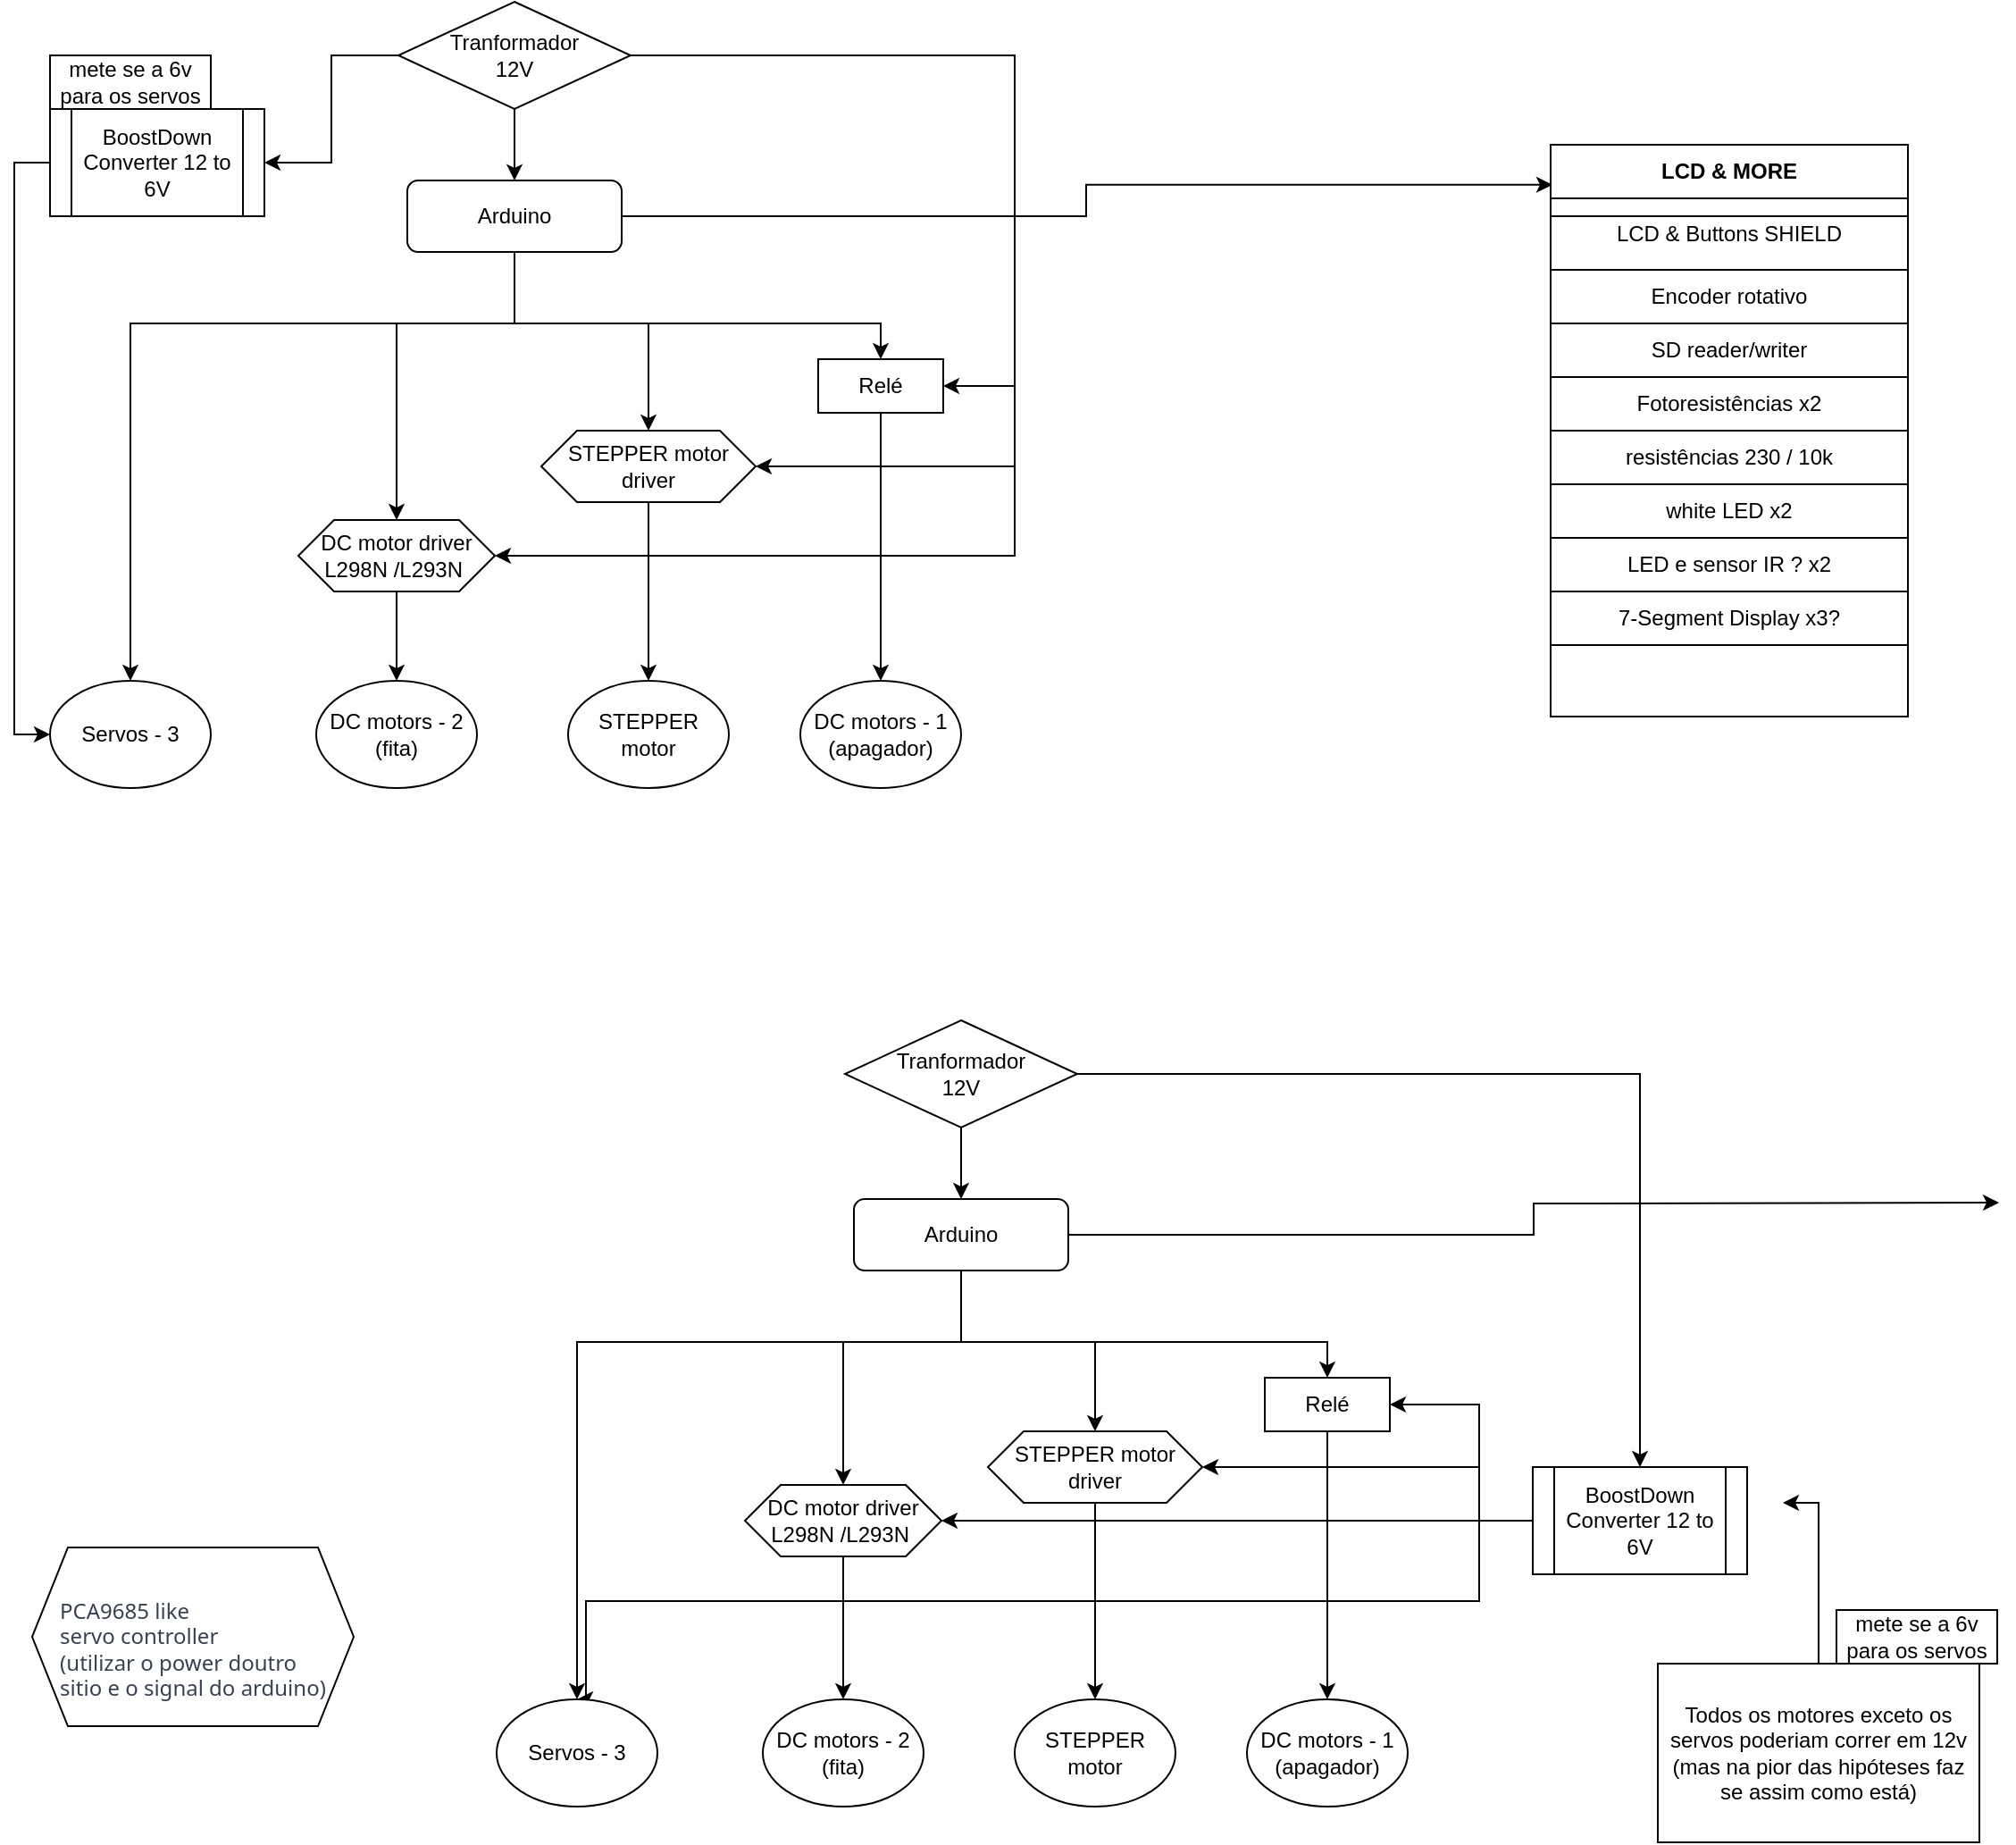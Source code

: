 <mxfile version="21.0.8" type="github">
  <diagram id="C5RBs43oDa-KdzZeNtuy" name="Page-1">
    <mxGraphModel dx="1434" dy="756" grid="1" gridSize="10" guides="1" tooltips="1" connect="1" arrows="1" fold="1" page="1" pageScale="1" pageWidth="827" pageHeight="1169" math="0" shadow="0">
      <root>
        <mxCell id="WIyWlLk6GJQsqaUBKTNV-0" />
        <mxCell id="WIyWlLk6GJQsqaUBKTNV-1" parent="WIyWlLk6GJQsqaUBKTNV-0" />
        <mxCell id="rxbA8oqwe8ahJq8Qh0FR-11" style="edgeStyle=orthogonalEdgeStyle;rounded=0;orthogonalLoop=1;jettySize=auto;html=1;entryX=0.5;entryY=0;entryDx=0;entryDy=0;" parent="WIyWlLk6GJQsqaUBKTNV-1" source="WIyWlLk6GJQsqaUBKTNV-3" target="rxbA8oqwe8ahJq8Qh0FR-8" edge="1">
          <mxGeometry relative="1" as="geometry">
            <Array as="points">
              <mxPoint x="310" y="300" />
              <mxPoint x="515" y="300" />
            </Array>
          </mxGeometry>
        </mxCell>
        <mxCell id="Qd1Z7RHTw6pURVh9gfv0-9" style="edgeStyle=orthogonalEdgeStyle;rounded=0;orthogonalLoop=1;jettySize=auto;html=1;entryX=0.5;entryY=0;entryDx=0;entryDy=0;" edge="1" parent="WIyWlLk6GJQsqaUBKTNV-1" source="WIyWlLk6GJQsqaUBKTNV-3" target="Qd1Z7RHTw6pURVh9gfv0-0">
          <mxGeometry relative="1" as="geometry">
            <Array as="points">
              <mxPoint x="310" y="300" />
              <mxPoint x="244" y="300" />
            </Array>
          </mxGeometry>
        </mxCell>
        <mxCell id="Qd1Z7RHTw6pURVh9gfv0-13" style="edgeStyle=orthogonalEdgeStyle;rounded=0;orthogonalLoop=1;jettySize=auto;html=1;entryX=0.5;entryY=0;entryDx=0;entryDy=0;" edge="1" parent="WIyWlLk6GJQsqaUBKTNV-1" source="WIyWlLk6GJQsqaUBKTNV-3" target="rxbA8oqwe8ahJq8Qh0FR-5">
          <mxGeometry relative="1" as="geometry">
            <mxPoint x="95" y="420" as="targetPoint" />
            <Array as="points">
              <mxPoint x="310" y="300" />
              <mxPoint x="95" y="300" />
            </Array>
          </mxGeometry>
        </mxCell>
        <mxCell id="Qd1Z7RHTw6pURVh9gfv0-21" style="edgeStyle=orthogonalEdgeStyle;rounded=0;orthogonalLoop=1;jettySize=auto;html=1;entryX=0.005;entryY=0.07;entryDx=0;entryDy=0;entryPerimeter=0;" edge="1" parent="WIyWlLk6GJQsqaUBKTNV-1" source="WIyWlLk6GJQsqaUBKTNV-3" target="Qd1Z7RHTw6pURVh9gfv0-19">
          <mxGeometry relative="1" as="geometry" />
        </mxCell>
        <mxCell id="Qd1Z7RHTw6pURVh9gfv0-33" style="edgeStyle=orthogonalEdgeStyle;rounded=0;orthogonalLoop=1;jettySize=auto;html=1;entryX=0.5;entryY=0;entryDx=0;entryDy=0;" edge="1" parent="WIyWlLk6GJQsqaUBKTNV-1" source="WIyWlLk6GJQsqaUBKTNV-3" target="Qd1Z7RHTw6pURVh9gfv0-30">
          <mxGeometry relative="1" as="geometry">
            <Array as="points">
              <mxPoint x="310" y="300" />
              <mxPoint x="385" y="300" />
            </Array>
          </mxGeometry>
        </mxCell>
        <mxCell id="WIyWlLk6GJQsqaUBKTNV-3" value="Arduino&lt;br&gt;" style="rounded=1;whiteSpace=wrap;html=1;fontSize=12;glass=0;strokeWidth=1;shadow=0;" parent="WIyWlLk6GJQsqaUBKTNV-1" vertex="1">
          <mxGeometry x="250" y="220" width="120" height="40" as="geometry" />
        </mxCell>
        <mxCell id="Qd1Z7RHTw6pURVh9gfv0-3" style="edgeStyle=orthogonalEdgeStyle;rounded=0;orthogonalLoop=1;jettySize=auto;html=1;entryX=0.5;entryY=0;entryDx=0;entryDy=0;" edge="1" parent="WIyWlLk6GJQsqaUBKTNV-1" source="rxbA8oqwe8ahJq8Qh0FR-1" target="WIyWlLk6GJQsqaUBKTNV-3">
          <mxGeometry relative="1" as="geometry" />
        </mxCell>
        <mxCell id="Qd1Z7RHTw6pURVh9gfv0-69" style="edgeStyle=orthogonalEdgeStyle;rounded=0;orthogonalLoop=1;jettySize=auto;html=1;entryX=1;entryY=0.5;entryDx=0;entryDy=0;" edge="1" parent="WIyWlLk6GJQsqaUBKTNV-1" source="rxbA8oqwe8ahJq8Qh0FR-1" target="rxbA8oqwe8ahJq8Qh0FR-2">
          <mxGeometry relative="1" as="geometry" />
        </mxCell>
        <mxCell id="Qd1Z7RHTw6pURVh9gfv0-71" style="edgeStyle=orthogonalEdgeStyle;rounded=0;orthogonalLoop=1;jettySize=auto;html=1;entryX=1;entryY=0.5;entryDx=0;entryDy=0;" edge="1" parent="WIyWlLk6GJQsqaUBKTNV-1" source="rxbA8oqwe8ahJq8Qh0FR-1" target="rxbA8oqwe8ahJq8Qh0FR-8">
          <mxGeometry relative="1" as="geometry">
            <Array as="points">
              <mxPoint x="590" y="150" />
              <mxPoint x="590" y="335" />
            </Array>
          </mxGeometry>
        </mxCell>
        <mxCell id="Qd1Z7RHTw6pURVh9gfv0-74" style="edgeStyle=orthogonalEdgeStyle;rounded=0;orthogonalLoop=1;jettySize=auto;html=1;entryX=1;entryY=0.5;entryDx=0;entryDy=0;" edge="1" parent="WIyWlLk6GJQsqaUBKTNV-1" source="rxbA8oqwe8ahJq8Qh0FR-1" target="Qd1Z7RHTw6pURVh9gfv0-30">
          <mxGeometry relative="1" as="geometry">
            <mxPoint x="590" y="290" as="targetPoint" />
            <Array as="points">
              <mxPoint x="590" y="150" />
              <mxPoint x="590" y="380" />
            </Array>
          </mxGeometry>
        </mxCell>
        <mxCell id="Qd1Z7RHTw6pURVh9gfv0-75" style="edgeStyle=orthogonalEdgeStyle;rounded=0;orthogonalLoop=1;jettySize=auto;html=1;entryX=1;entryY=0.5;entryDx=0;entryDy=0;" edge="1" parent="WIyWlLk6GJQsqaUBKTNV-1" source="rxbA8oqwe8ahJq8Qh0FR-1" target="Qd1Z7RHTw6pURVh9gfv0-0">
          <mxGeometry relative="1" as="geometry">
            <Array as="points">
              <mxPoint x="590" y="150" />
              <mxPoint x="590" y="430" />
            </Array>
          </mxGeometry>
        </mxCell>
        <mxCell id="rxbA8oqwe8ahJq8Qh0FR-1" value="Tranformador&lt;br&gt;12V" style="rhombus;whiteSpace=wrap;html=1;" parent="WIyWlLk6GJQsqaUBKTNV-1" vertex="1">
          <mxGeometry x="245" y="120" width="130" height="60" as="geometry" />
        </mxCell>
        <mxCell id="Qd1Z7RHTw6pURVh9gfv0-70" style="edgeStyle=orthogonalEdgeStyle;rounded=0;orthogonalLoop=1;jettySize=auto;html=1;entryX=0;entryY=0.5;entryDx=0;entryDy=0;" edge="1" parent="WIyWlLk6GJQsqaUBKTNV-1" source="rxbA8oqwe8ahJq8Qh0FR-2" target="rxbA8oqwe8ahJq8Qh0FR-5">
          <mxGeometry relative="1" as="geometry">
            <Array as="points">
              <mxPoint x="30" y="210" />
              <mxPoint x="30" y="530" />
            </Array>
          </mxGeometry>
        </mxCell>
        <mxCell id="rxbA8oqwe8ahJq8Qh0FR-2" value="BoostDown&lt;br&gt;Converter 12 to 6V" style="shape=process;whiteSpace=wrap;html=1;backgroundOutline=1;rotation=0;" parent="WIyWlLk6GJQsqaUBKTNV-1" vertex="1">
          <mxGeometry x="50" y="180" width="120" height="60" as="geometry" />
        </mxCell>
        <mxCell id="rxbA8oqwe8ahJq8Qh0FR-5" value="Servos - 3" style="ellipse;whiteSpace=wrap;html=1;" parent="WIyWlLk6GJQsqaUBKTNV-1" vertex="1">
          <mxGeometry x="50" y="500" width="90" height="60" as="geometry" />
        </mxCell>
        <mxCell id="rxbA8oqwe8ahJq8Qh0FR-6" value="DC motors - 2&lt;br&gt;(fita)" style="ellipse;whiteSpace=wrap;html=1;" parent="WIyWlLk6GJQsqaUBKTNV-1" vertex="1">
          <mxGeometry x="199" y="500" width="90" height="60" as="geometry" />
        </mxCell>
        <mxCell id="rxbA8oqwe8ahJq8Qh0FR-7" value="DC motors - 1&lt;br&gt;(apagador)" style="ellipse;whiteSpace=wrap;html=1;" parent="WIyWlLk6GJQsqaUBKTNV-1" vertex="1">
          <mxGeometry x="470" y="500" width="90" height="60" as="geometry" />
        </mxCell>
        <mxCell id="rxbA8oqwe8ahJq8Qh0FR-10" style="edgeStyle=orthogonalEdgeStyle;rounded=0;orthogonalLoop=1;jettySize=auto;html=1;entryX=0.5;entryY=0;entryDx=0;entryDy=0;" parent="WIyWlLk6GJQsqaUBKTNV-1" source="rxbA8oqwe8ahJq8Qh0FR-8" target="rxbA8oqwe8ahJq8Qh0FR-7" edge="1">
          <mxGeometry relative="1" as="geometry" />
        </mxCell>
        <mxCell id="rxbA8oqwe8ahJq8Qh0FR-8" value="Relé" style="rounded=0;whiteSpace=wrap;html=1;" parent="WIyWlLk6GJQsqaUBKTNV-1" vertex="1">
          <mxGeometry x="480" y="320" width="70" height="30" as="geometry" />
        </mxCell>
        <mxCell id="Qd1Z7RHTw6pURVh9gfv0-2" style="edgeStyle=orthogonalEdgeStyle;rounded=0;orthogonalLoop=1;jettySize=auto;html=1;entryX=0.5;entryY=0;entryDx=0;entryDy=0;" edge="1" parent="WIyWlLk6GJQsqaUBKTNV-1" source="Qd1Z7RHTw6pURVh9gfv0-0" target="rxbA8oqwe8ahJq8Qh0FR-6">
          <mxGeometry relative="1" as="geometry" />
        </mxCell>
        <mxCell id="Qd1Z7RHTw6pURVh9gfv0-0" value="DC motor driver&lt;br&gt;L298N /L293N&amp;nbsp;" style="shape=hexagon;perimeter=hexagonPerimeter2;whiteSpace=wrap;html=1;fixedSize=1;" vertex="1" parent="WIyWlLk6GJQsqaUBKTNV-1">
          <mxGeometry x="189" y="410" width="110" height="40" as="geometry" />
        </mxCell>
        <mxCell id="Qd1Z7RHTw6pURVh9gfv0-19" value="LCD &amp;amp; MORE" style="swimlane;whiteSpace=wrap;html=1;startSize=30;" vertex="1" parent="WIyWlLk6GJQsqaUBKTNV-1">
          <mxGeometry x="890" y="200" width="200" height="320" as="geometry">
            <mxRectangle x="810" y="200" width="140" height="30" as="alternateBounds" />
          </mxGeometry>
        </mxCell>
        <mxCell id="Qd1Z7RHTw6pURVh9gfv0-17" value="LCD &amp;amp; Buttons SHIELD" style="shape=internalStorage;whiteSpace=wrap;html=1;backgroundOutline=1;dx=0;dy=10;" vertex="1" parent="Qd1Z7RHTw6pURVh9gfv0-19">
          <mxGeometry y="30" width="200" height="40" as="geometry" />
        </mxCell>
        <mxCell id="Qd1Z7RHTw6pURVh9gfv0-24" value="SD reader/writer" style="rounded=0;whiteSpace=wrap;html=1;" vertex="1" parent="Qd1Z7RHTw6pURVh9gfv0-19">
          <mxGeometry y="100" width="200" height="30" as="geometry" />
        </mxCell>
        <mxCell id="Qd1Z7RHTw6pURVh9gfv0-23" value="Encoder rotativo" style="rounded=0;whiteSpace=wrap;html=1;" vertex="1" parent="Qd1Z7RHTw6pURVh9gfv0-19">
          <mxGeometry y="70" width="200" height="30" as="geometry" />
        </mxCell>
        <mxCell id="Qd1Z7RHTw6pURVh9gfv0-25" value="Fotoresistências x2" style="rounded=0;whiteSpace=wrap;html=1;" vertex="1" parent="Qd1Z7RHTw6pURVh9gfv0-19">
          <mxGeometry y="130" width="200" height="30" as="geometry" />
        </mxCell>
        <mxCell id="Qd1Z7RHTw6pURVh9gfv0-26" value="resistências 230 / 10k" style="rounded=0;whiteSpace=wrap;html=1;" vertex="1" parent="Qd1Z7RHTw6pURVh9gfv0-19">
          <mxGeometry y="160" width="200" height="30" as="geometry" />
        </mxCell>
        <mxCell id="Qd1Z7RHTw6pURVh9gfv0-27" value="white LED x2" style="rounded=0;whiteSpace=wrap;html=1;" vertex="1" parent="Qd1Z7RHTw6pURVh9gfv0-19">
          <mxGeometry y="190" width="200" height="30" as="geometry" />
        </mxCell>
        <mxCell id="Qd1Z7RHTw6pURVh9gfv0-28" value="LED e sensor IR ? x2" style="rounded=0;whiteSpace=wrap;html=1;" vertex="1" parent="Qd1Z7RHTw6pURVh9gfv0-19">
          <mxGeometry y="220" width="200" height="30" as="geometry" />
        </mxCell>
        <mxCell id="Qd1Z7RHTw6pURVh9gfv0-41" value="7-Segment Display x3?" style="rounded=0;whiteSpace=wrap;html=1;" vertex="1" parent="Qd1Z7RHTw6pURVh9gfv0-19">
          <mxGeometry y="250" width="200" height="30" as="geometry" />
        </mxCell>
        <mxCell id="Qd1Z7RHTw6pURVh9gfv0-29" value="STEPPER motor" style="ellipse;whiteSpace=wrap;html=1;" vertex="1" parent="WIyWlLk6GJQsqaUBKTNV-1">
          <mxGeometry x="340" y="500" width="90" height="60" as="geometry" />
        </mxCell>
        <mxCell id="Qd1Z7RHTw6pURVh9gfv0-32" style="edgeStyle=orthogonalEdgeStyle;rounded=0;orthogonalLoop=1;jettySize=auto;html=1;entryX=0.5;entryY=0;entryDx=0;entryDy=0;" edge="1" parent="WIyWlLk6GJQsqaUBKTNV-1" source="Qd1Z7RHTw6pURVh9gfv0-30" target="Qd1Z7RHTw6pURVh9gfv0-29">
          <mxGeometry relative="1" as="geometry" />
        </mxCell>
        <mxCell id="Qd1Z7RHTw6pURVh9gfv0-30" value="STEPPER motor&lt;br&gt;driver" style="shape=hexagon;perimeter=hexagonPerimeter2;whiteSpace=wrap;html=1;fixedSize=1;" vertex="1" parent="WIyWlLk6GJQsqaUBKTNV-1">
          <mxGeometry x="325" y="360" width="120" height="40" as="geometry" />
        </mxCell>
        <mxCell id="Qd1Z7RHTw6pURVh9gfv0-36" value="&lt;br&gt;&lt;div style=&quot;text-align: start;&quot;&gt;&lt;font face=&quot;Söhne, ui-sans-serif, system-ui, -apple-system, Segoe UI, Roboto, Ubuntu, Cantarell, Noto Sans, sans-serif, Helvetica Neue, Arial, Apple Color Emoji, Segoe UI Emoji, Segoe UI Symbol, Noto Color Emoji&quot; color=&quot;#374151&quot;&gt;PCA9685 like&amp;nbsp;&lt;/font&gt;&lt;/div&gt;&lt;div style=&quot;text-align: start;&quot;&gt;&lt;font face=&quot;Söhne, ui-sans-serif, system-ui, -apple-system, Segoe UI, Roboto, Ubuntu, Cantarell, Noto Sans, sans-serif, Helvetica Neue, Arial, Apple Color Emoji, Segoe UI Emoji, Segoe UI Symbol, Noto Color Emoji&quot; color=&quot;#374151&quot;&gt;servo&amp;nbsp;&lt;/font&gt;&lt;span style=&quot;color: rgb(55, 65, 81); font-family: Söhne, ui-sans-serif, system-ui, -apple-system, &amp;quot;Segoe UI&amp;quot;, Roboto, Ubuntu, Cantarell, &amp;quot;Noto Sans&amp;quot;, sans-serif, &amp;quot;Helvetica Neue&amp;quot;, Arial, &amp;quot;Apple Color Emoji&amp;quot;, &amp;quot;Segoe UI Emoji&amp;quot;, &amp;quot;Segoe UI Symbol&amp;quot;, &amp;quot;Noto Color Emoji&amp;quot;; background-color: initial;&quot;&gt;controller&lt;/span&gt;&lt;/div&gt;&lt;div style=&quot;text-align: start;&quot;&gt;&lt;font face=&quot;Söhne, ui-sans-serif, system-ui, -apple-system, Segoe UI, Roboto, Ubuntu, Cantarell, Noto Sans, sans-serif, Helvetica Neue, Arial, Apple Color Emoji, Segoe UI Emoji, Segoe UI Symbol, Noto Color Emoji&quot; color=&quot;#374151&quot;&gt;(utilizar&amp;nbsp;o power doutro&amp;nbsp;&lt;/font&gt;&lt;/div&gt;&lt;div style=&quot;text-align: start;&quot;&gt;&lt;font face=&quot;Söhne, ui-sans-serif, system-ui, -apple-system, Segoe UI, Roboto, Ubuntu, Cantarell, Noto Sans, sans-serif, Helvetica Neue, Arial, Apple Color Emoji, Segoe UI Emoji, Segoe UI Symbol, Noto Color Emoji&quot; color=&quot;#374151&quot;&gt;sitio e o signal do arduino)&lt;/font&gt;&lt;/div&gt;" style="shape=hexagon;perimeter=hexagonPerimeter2;whiteSpace=wrap;html=1;fixedSize=1;" vertex="1" parent="WIyWlLk6GJQsqaUBKTNV-1">
          <mxGeometry x="40" y="985" width="180" height="100" as="geometry" />
        </mxCell>
        <mxCell id="Qd1Z7RHTw6pURVh9gfv0-40" value="mete se a 6v para os servos" style="rounded=0;whiteSpace=wrap;html=1;" vertex="1" parent="WIyWlLk6GJQsqaUBKTNV-1">
          <mxGeometry x="50" y="150" width="90" height="30" as="geometry" />
        </mxCell>
        <mxCell id="Qd1Z7RHTw6pURVh9gfv0-42" style="edgeStyle=orthogonalEdgeStyle;rounded=0;orthogonalLoop=1;jettySize=auto;html=1;entryX=0.5;entryY=0;entryDx=0;entryDy=0;" edge="1" parent="WIyWlLk6GJQsqaUBKTNV-1" source="Qd1Z7RHTw6pURVh9gfv0-47" target="Qd1Z7RHTw6pURVh9gfv0-60">
          <mxGeometry relative="1" as="geometry">
            <Array as="points">
              <mxPoint x="560" y="870" />
              <mxPoint x="765" y="870" />
            </Array>
          </mxGeometry>
        </mxCell>
        <mxCell id="Qd1Z7RHTw6pURVh9gfv0-43" style="edgeStyle=orthogonalEdgeStyle;rounded=0;orthogonalLoop=1;jettySize=auto;html=1;entryX=0.5;entryY=0;entryDx=0;entryDy=0;" edge="1" parent="WIyWlLk6GJQsqaUBKTNV-1" source="Qd1Z7RHTw6pURVh9gfv0-47" target="Qd1Z7RHTw6pURVh9gfv0-62">
          <mxGeometry relative="1" as="geometry">
            <Array as="points">
              <mxPoint x="560" y="870" />
              <mxPoint x="494" y="870" />
            </Array>
          </mxGeometry>
        </mxCell>
        <mxCell id="Qd1Z7RHTw6pURVh9gfv0-44" style="edgeStyle=orthogonalEdgeStyle;rounded=0;orthogonalLoop=1;jettySize=auto;html=1;entryX=0.5;entryY=0;entryDx=0;entryDy=0;" edge="1" parent="WIyWlLk6GJQsqaUBKTNV-1" source="Qd1Z7RHTw6pURVh9gfv0-47" target="Qd1Z7RHTw6pURVh9gfv0-56">
          <mxGeometry relative="1" as="geometry">
            <mxPoint x="345" y="990" as="targetPoint" />
            <Array as="points">
              <mxPoint x="560" y="870" />
              <mxPoint x="345" y="870" />
            </Array>
          </mxGeometry>
        </mxCell>
        <mxCell id="Qd1Z7RHTw6pURVh9gfv0-45" style="edgeStyle=orthogonalEdgeStyle;rounded=0;orthogonalLoop=1;jettySize=auto;html=1;entryX=0.005;entryY=0.07;entryDx=0;entryDy=0;entryPerimeter=0;" edge="1" parent="WIyWlLk6GJQsqaUBKTNV-1" source="Qd1Z7RHTw6pURVh9gfv0-47">
          <mxGeometry relative="1" as="geometry">
            <mxPoint x="1141" y="792" as="targetPoint" />
          </mxGeometry>
        </mxCell>
        <mxCell id="Qd1Z7RHTw6pURVh9gfv0-46" style="edgeStyle=orthogonalEdgeStyle;rounded=0;orthogonalLoop=1;jettySize=auto;html=1;entryX=0.5;entryY=0;entryDx=0;entryDy=0;" edge="1" parent="WIyWlLk6GJQsqaUBKTNV-1" source="Qd1Z7RHTw6pURVh9gfv0-47" target="Qd1Z7RHTw6pURVh9gfv0-65">
          <mxGeometry relative="1" as="geometry">
            <Array as="points">
              <mxPoint x="560" y="870" />
              <mxPoint x="635" y="870" />
            </Array>
          </mxGeometry>
        </mxCell>
        <mxCell id="Qd1Z7RHTw6pURVh9gfv0-47" value="Arduino&lt;br&gt;" style="rounded=1;whiteSpace=wrap;html=1;fontSize=12;glass=0;strokeWidth=1;shadow=0;" vertex="1" parent="WIyWlLk6GJQsqaUBKTNV-1">
          <mxGeometry x="500" y="790" width="120" height="40" as="geometry" />
        </mxCell>
        <mxCell id="Qd1Z7RHTw6pURVh9gfv0-48" style="edgeStyle=orthogonalEdgeStyle;rounded=0;orthogonalLoop=1;jettySize=auto;html=1;entryX=0.5;entryY=0;entryDx=0;entryDy=0;" edge="1" parent="WIyWlLk6GJQsqaUBKTNV-1" source="Qd1Z7RHTw6pURVh9gfv0-50" target="Qd1Z7RHTw6pURVh9gfv0-47">
          <mxGeometry relative="1" as="geometry" />
        </mxCell>
        <mxCell id="Qd1Z7RHTw6pURVh9gfv0-49" style="edgeStyle=orthogonalEdgeStyle;rounded=0;orthogonalLoop=1;jettySize=auto;html=1;entryX=0.5;entryY=0;entryDx=0;entryDy=0;" edge="1" parent="WIyWlLk6GJQsqaUBKTNV-1" source="Qd1Z7RHTw6pURVh9gfv0-50" target="Qd1Z7RHTw6pURVh9gfv0-55">
          <mxGeometry relative="1" as="geometry" />
        </mxCell>
        <mxCell id="Qd1Z7RHTw6pURVh9gfv0-50" value="Tranformador&lt;br&gt;12V" style="rhombus;whiteSpace=wrap;html=1;" vertex="1" parent="WIyWlLk6GJQsqaUBKTNV-1">
          <mxGeometry x="495" y="690" width="130" height="60" as="geometry" />
        </mxCell>
        <mxCell id="Qd1Z7RHTw6pURVh9gfv0-51" style="edgeStyle=orthogonalEdgeStyle;rounded=0;orthogonalLoop=1;jettySize=auto;html=1;entryX=1;entryY=0.5;entryDx=0;entryDy=0;" edge="1" parent="WIyWlLk6GJQsqaUBKTNV-1" source="Qd1Z7RHTw6pURVh9gfv0-55" target="Qd1Z7RHTw6pURVh9gfv0-60">
          <mxGeometry relative="1" as="geometry">
            <Array as="points">
              <mxPoint x="850" y="970" />
              <mxPoint x="850" y="905" />
            </Array>
          </mxGeometry>
        </mxCell>
        <mxCell id="Qd1Z7RHTw6pURVh9gfv0-52" style="edgeStyle=orthogonalEdgeStyle;rounded=0;orthogonalLoop=1;jettySize=auto;html=1;" edge="1" parent="WIyWlLk6GJQsqaUBKTNV-1" source="Qd1Z7RHTw6pURVh9gfv0-55" target="Qd1Z7RHTw6pURVh9gfv0-62">
          <mxGeometry relative="1" as="geometry" />
        </mxCell>
        <mxCell id="Qd1Z7RHTw6pURVh9gfv0-53" style="edgeStyle=orthogonalEdgeStyle;rounded=0;orthogonalLoop=1;jettySize=auto;html=1;entryX=0.5;entryY=0;entryDx=0;entryDy=0;" edge="1" parent="WIyWlLk6GJQsqaUBKTNV-1" source="Qd1Z7RHTw6pURVh9gfv0-55" target="Qd1Z7RHTw6pURVh9gfv0-56">
          <mxGeometry relative="1" as="geometry">
            <mxPoint x="405" y="1015" as="targetPoint" />
            <Array as="points">
              <mxPoint x="850" y="970" />
              <mxPoint x="850" y="1015" />
              <mxPoint x="350" y="1015" />
              <mxPoint x="350" y="1070" />
            </Array>
          </mxGeometry>
        </mxCell>
        <mxCell id="Qd1Z7RHTw6pURVh9gfv0-54" style="edgeStyle=orthogonalEdgeStyle;rounded=0;orthogonalLoop=1;jettySize=auto;html=1;entryX=1;entryY=0.5;entryDx=0;entryDy=0;" edge="1" parent="WIyWlLk6GJQsqaUBKTNV-1" source="Qd1Z7RHTw6pURVh9gfv0-55" target="Qd1Z7RHTw6pURVh9gfv0-65">
          <mxGeometry relative="1" as="geometry">
            <Array as="points">
              <mxPoint x="850" y="970" />
              <mxPoint x="850" y="940" />
            </Array>
          </mxGeometry>
        </mxCell>
        <mxCell id="Qd1Z7RHTw6pURVh9gfv0-55" value="BoostDown&lt;br&gt;Converter 12 to 6V" style="shape=process;whiteSpace=wrap;html=1;backgroundOutline=1;rotation=0;" vertex="1" parent="WIyWlLk6GJQsqaUBKTNV-1">
          <mxGeometry x="880" y="940" width="120" height="60" as="geometry" />
        </mxCell>
        <mxCell id="Qd1Z7RHTw6pURVh9gfv0-56" value="Servos - 3" style="ellipse;whiteSpace=wrap;html=1;" vertex="1" parent="WIyWlLk6GJQsqaUBKTNV-1">
          <mxGeometry x="300" y="1070" width="90" height="60" as="geometry" />
        </mxCell>
        <mxCell id="Qd1Z7RHTw6pURVh9gfv0-57" value="DC motors - 2&lt;br&gt;(fita)" style="ellipse;whiteSpace=wrap;html=1;" vertex="1" parent="WIyWlLk6GJQsqaUBKTNV-1">
          <mxGeometry x="449" y="1070" width="90" height="60" as="geometry" />
        </mxCell>
        <mxCell id="Qd1Z7RHTw6pURVh9gfv0-58" value="DC motors - 1&lt;br&gt;(apagador)" style="ellipse;whiteSpace=wrap;html=1;" vertex="1" parent="WIyWlLk6GJQsqaUBKTNV-1">
          <mxGeometry x="720" y="1070" width="90" height="60" as="geometry" />
        </mxCell>
        <mxCell id="Qd1Z7RHTw6pURVh9gfv0-59" style="edgeStyle=orthogonalEdgeStyle;rounded=0;orthogonalLoop=1;jettySize=auto;html=1;entryX=0.5;entryY=0;entryDx=0;entryDy=0;" edge="1" parent="WIyWlLk6GJQsqaUBKTNV-1" source="Qd1Z7RHTw6pURVh9gfv0-60" target="Qd1Z7RHTw6pURVh9gfv0-58">
          <mxGeometry relative="1" as="geometry" />
        </mxCell>
        <mxCell id="Qd1Z7RHTw6pURVh9gfv0-60" value="Relé" style="rounded=0;whiteSpace=wrap;html=1;" vertex="1" parent="WIyWlLk6GJQsqaUBKTNV-1">
          <mxGeometry x="730" y="890" width="70" height="30" as="geometry" />
        </mxCell>
        <mxCell id="Qd1Z7RHTw6pURVh9gfv0-61" style="edgeStyle=orthogonalEdgeStyle;rounded=0;orthogonalLoop=1;jettySize=auto;html=1;entryX=0.5;entryY=0;entryDx=0;entryDy=0;" edge="1" parent="WIyWlLk6GJQsqaUBKTNV-1" source="Qd1Z7RHTw6pURVh9gfv0-62" target="Qd1Z7RHTw6pURVh9gfv0-57">
          <mxGeometry relative="1" as="geometry" />
        </mxCell>
        <mxCell id="Qd1Z7RHTw6pURVh9gfv0-62" value="DC motor driver&lt;br&gt;L298N /L293N&amp;nbsp;" style="shape=hexagon;perimeter=hexagonPerimeter2;whiteSpace=wrap;html=1;fixedSize=1;" vertex="1" parent="WIyWlLk6GJQsqaUBKTNV-1">
          <mxGeometry x="439" y="950" width="110" height="40" as="geometry" />
        </mxCell>
        <mxCell id="Qd1Z7RHTw6pURVh9gfv0-63" value="STEPPER motor" style="ellipse;whiteSpace=wrap;html=1;" vertex="1" parent="WIyWlLk6GJQsqaUBKTNV-1">
          <mxGeometry x="590" y="1070" width="90" height="60" as="geometry" />
        </mxCell>
        <mxCell id="Qd1Z7RHTw6pURVh9gfv0-64" style="edgeStyle=orthogonalEdgeStyle;rounded=0;orthogonalLoop=1;jettySize=auto;html=1;entryX=0.5;entryY=0;entryDx=0;entryDy=0;" edge="1" parent="WIyWlLk6GJQsqaUBKTNV-1" source="Qd1Z7RHTw6pURVh9gfv0-65" target="Qd1Z7RHTw6pURVh9gfv0-63">
          <mxGeometry relative="1" as="geometry" />
        </mxCell>
        <mxCell id="Qd1Z7RHTw6pURVh9gfv0-65" value="STEPPER motor&lt;br&gt;driver" style="shape=hexagon;perimeter=hexagonPerimeter2;whiteSpace=wrap;html=1;fixedSize=1;" vertex="1" parent="WIyWlLk6GJQsqaUBKTNV-1">
          <mxGeometry x="575" y="920" width="120" height="40" as="geometry" />
        </mxCell>
        <mxCell id="Qd1Z7RHTw6pURVh9gfv0-66" style="edgeStyle=orthogonalEdgeStyle;rounded=0;orthogonalLoop=1;jettySize=auto;html=1;" edge="1" parent="WIyWlLk6GJQsqaUBKTNV-1" source="Qd1Z7RHTw6pURVh9gfv0-67">
          <mxGeometry relative="1" as="geometry">
            <mxPoint x="1020" y="960" as="targetPoint" />
            <Array as="points">
              <mxPoint x="1040" y="960" />
            </Array>
          </mxGeometry>
        </mxCell>
        <mxCell id="Qd1Z7RHTw6pURVh9gfv0-67" value="Todos os motores exceto os servos poderiam correr em 12v (mas na pior das hipóteses faz se assim como está)" style="rounded=0;whiteSpace=wrap;html=1;" vertex="1" parent="WIyWlLk6GJQsqaUBKTNV-1">
          <mxGeometry x="950" y="1050" width="180" height="100" as="geometry" />
        </mxCell>
        <mxCell id="Qd1Z7RHTw6pURVh9gfv0-68" value="mete se a 6v para os servos" style="rounded=0;whiteSpace=wrap;html=1;" vertex="1" parent="WIyWlLk6GJQsqaUBKTNV-1">
          <mxGeometry x="1050" y="1020" width="90" height="30" as="geometry" />
        </mxCell>
      </root>
    </mxGraphModel>
  </diagram>
</mxfile>
